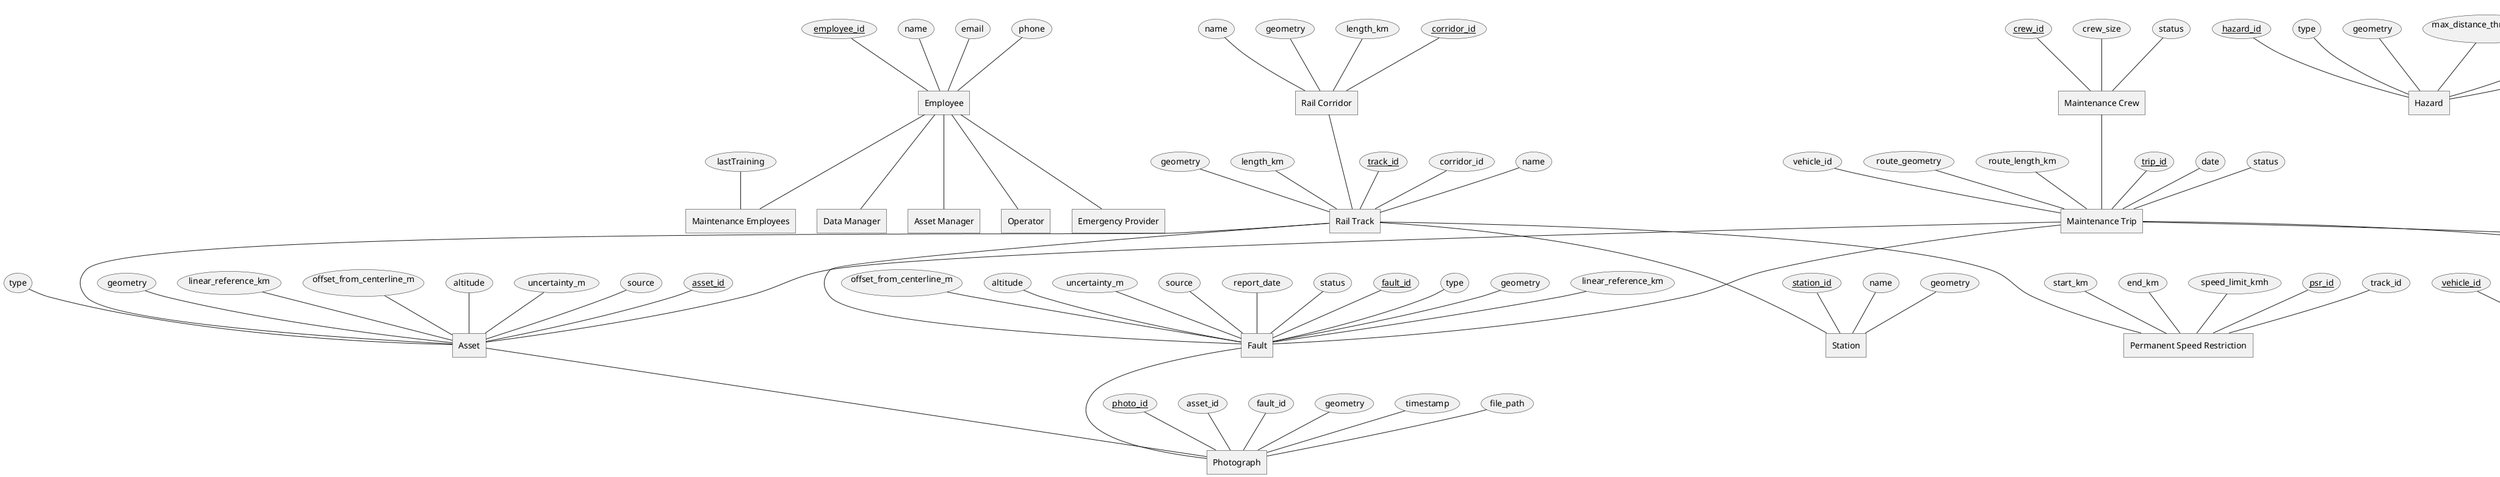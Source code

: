 @startchen
entity Employee {
    employee_id <<key>>
    name
    email
    phone
}

entity "Data Manager" as DM {
}
entity "Maintenance Employees" as ME {
    lastTraining
}
entity "Asset Manager" as AM {
}
entity Operator {
}
entity "Emergency Provider" as EP {
}
entity Asset {
    asset_id <<key>>
    type
    geometry
    linear_reference_km
    offset_from_centerline_m
    altitude
    uncertainty_m
    source
}
entity Fault {
    fault_id <<key>>
    type
    geometry
    linear_reference_km
    offset_from_centerline_m
    altitude
    uncertainty_m
    source
    report_date
    status
}
entity Station {
    station_id <<key>>
    name
    geometry
}
entity Hazard {
    hazard_id <<key>>
    type
    geometry
    max_distance_threshold_m
    source
    report_date
}
entity "Rail Track" as Track {
    track_id <<key>>
    corridor_id <<FK>>
    name
    geometry
    length_km
}
entity "Rail Corridor" as Corridor {
    corridor_id <<key>>
    name
    geometry
    length_km
}
entity "Maintenance Crew" as MW {
    crew_id <<key>>
    crew_size
    status
}
entity Photograph {
    photo_id <<key>>
    asset_id <<FK, nullable>>
    fault_id <<FK, nullable>>
    geometry
    timestamp
    file_path
}
entity Vehicle {
    vehicle_id <<key>>
    type
    capacity
    status
}
entity "Maintenance Trip" as Trip {
    trip_id <<key>>
    date
    status
    vehicle_id <<FK>>
    route_geometry
    route_length_km
}
entity Hospital {
    hospital_id <<key>>
    name
    geometry
}
entity "Permanent Speed Restriction" as PSR {
    psr_id <<key>>
    track_id <<FK>>
    start_km
    end_km
    speed_limit_kmh
}

' Inheritance relationships
relationship "Is A" as IsA {
    Employee -- DM
    Employee -- ME
    Employee -- AM
    Employee -- Operator
    Employee -- EP
}

' Composition relationships
relationship "Contains" as Contains {
    Corridor -- Track
}
relationship "Located On" as LocatedOn {
    Track -- Station
    Track -- Asset
    Track -- Fault
    Track -- PSR
}
relationship "Associated With" as AssociatedWith {
    Asset -- Photograph
    Fault -- Photograph
}
relationship "Manages" as Manages {
    MW -- Trip
}
relationship "Uses" as Uses {
    Trip -- Vehicle
}
relationship "Visits" as Visits {
    Trip -- Asset
    Trip -- Fault
}
relationship "Nearest To" as NearestTo {
    Trip -- Hospital
}
@endchen
